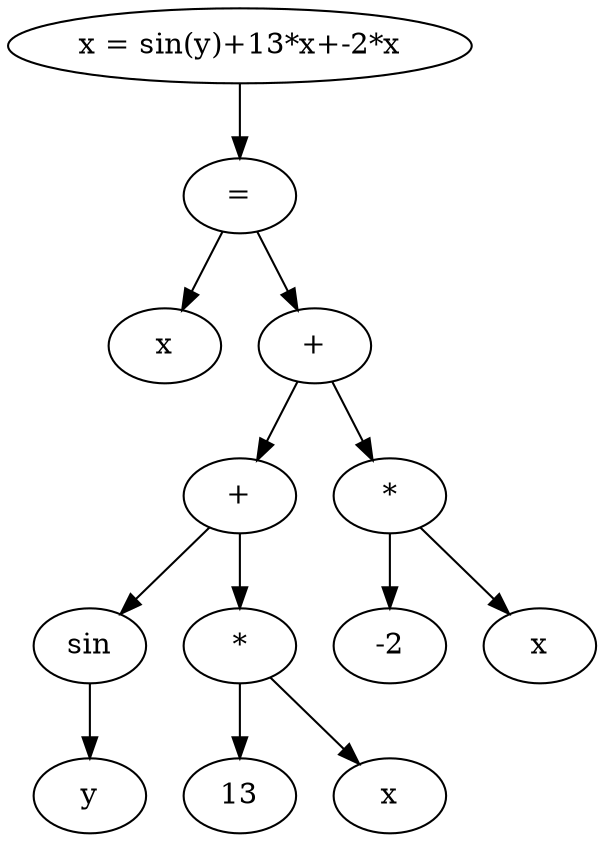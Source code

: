 digraph{
root [label="x = sin(y)+13*x+-2*x"]
root0 [label="="]
root -> root0
root00 [label="x"]
root0 -> root00
root01 [label="+"]
root0 -> root01
root010 [label="+"]
root01 -> root010
root0100 [label="sin"]
root010 -> root0100
root01000 [label="y"]
root0100 -> root01000
root0101 [label="*"]
root010 -> root0101
root01010 [label="13"]
root0101 -> root01010
root01011 [label="x"]
root0101 -> root01011
root011 [label="*"]
root01 -> root011
root0110 [label="-2"]
root011 -> root0110
root0111 [label="x"]
root011 -> root0111
}
